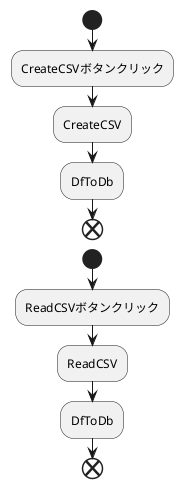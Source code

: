 @startuml
start
:CreateCSVボタンクリック;
:CreateCSV;
:DfToDb;
end
start
:ReadCSVボタンクリック;
:ReadCSV;
:DfToDb;
end



@enduml